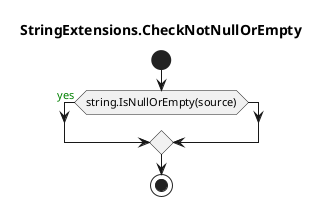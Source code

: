 @startuml StringExtensions.CheckNotNullOrEmpty
title StringExtensions.CheckNotNullOrEmpty
start
if (string.IsNullOrEmpty(source)) then (<color:green>yes)
endif
stop
@enduml

